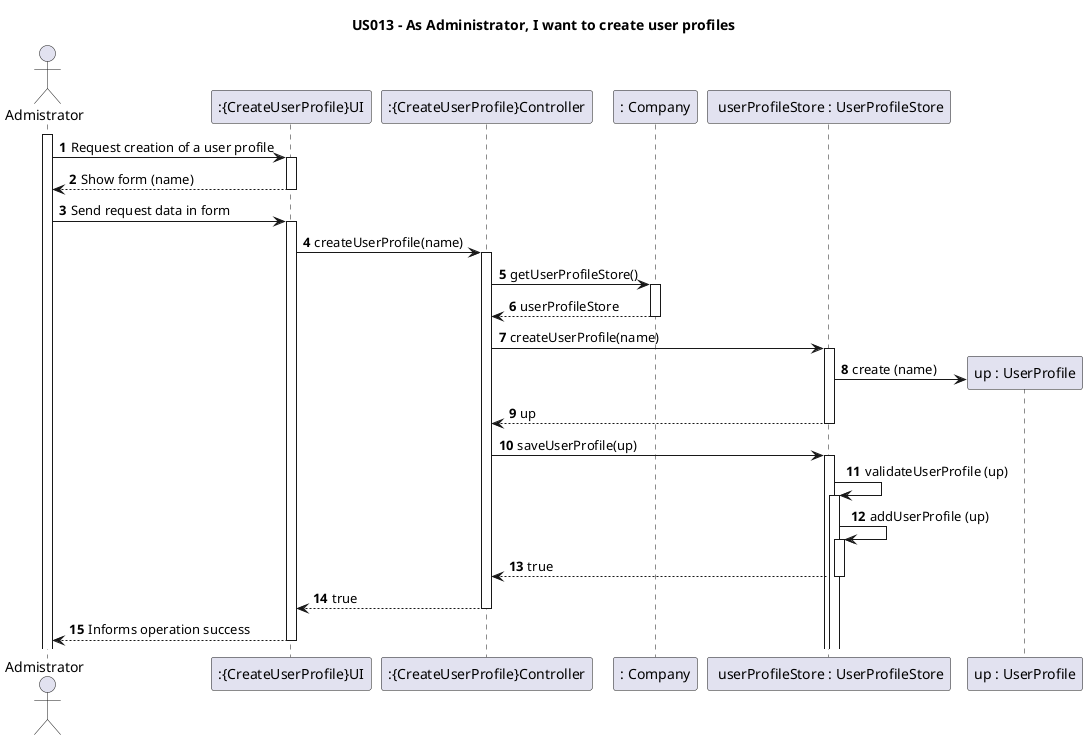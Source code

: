 @startuml
'https://plantuml.com/sequence-diagram

title US013 - As Administrator, I want to create user profiles

autoactivate on
autonumber

actor "Admistrator" as User
participant ":{CreateUserProfile}UI" as System
participant ":{CreateUserProfile}Controller" as Ctrl
participant ": Company" as C1
participant " userProfileStore : UserProfileStore" as C2
participant "up : UserProfile" as C3


activate User

User -> System: Request creation of a user profile
System --> User: Show form (name)
User -> System: Send request data in form
System -> Ctrl: createUserProfile(name)
Ctrl -> C1: getUserProfileStore()
C1-->Ctrl: userProfileStore
Ctrl-> C2 : createUserProfile(name)
C2 -> C3 ** : create (name)
C2-->Ctrl : up
Ctrl->C2 : saveUserProfile(up)
C2->C2 : validateUserProfile (up)
C2->C2 : addUserProfile (up)
C2--> Ctrl : true
Ctrl--> System : true
System--> User : Informs operation success

@enduml